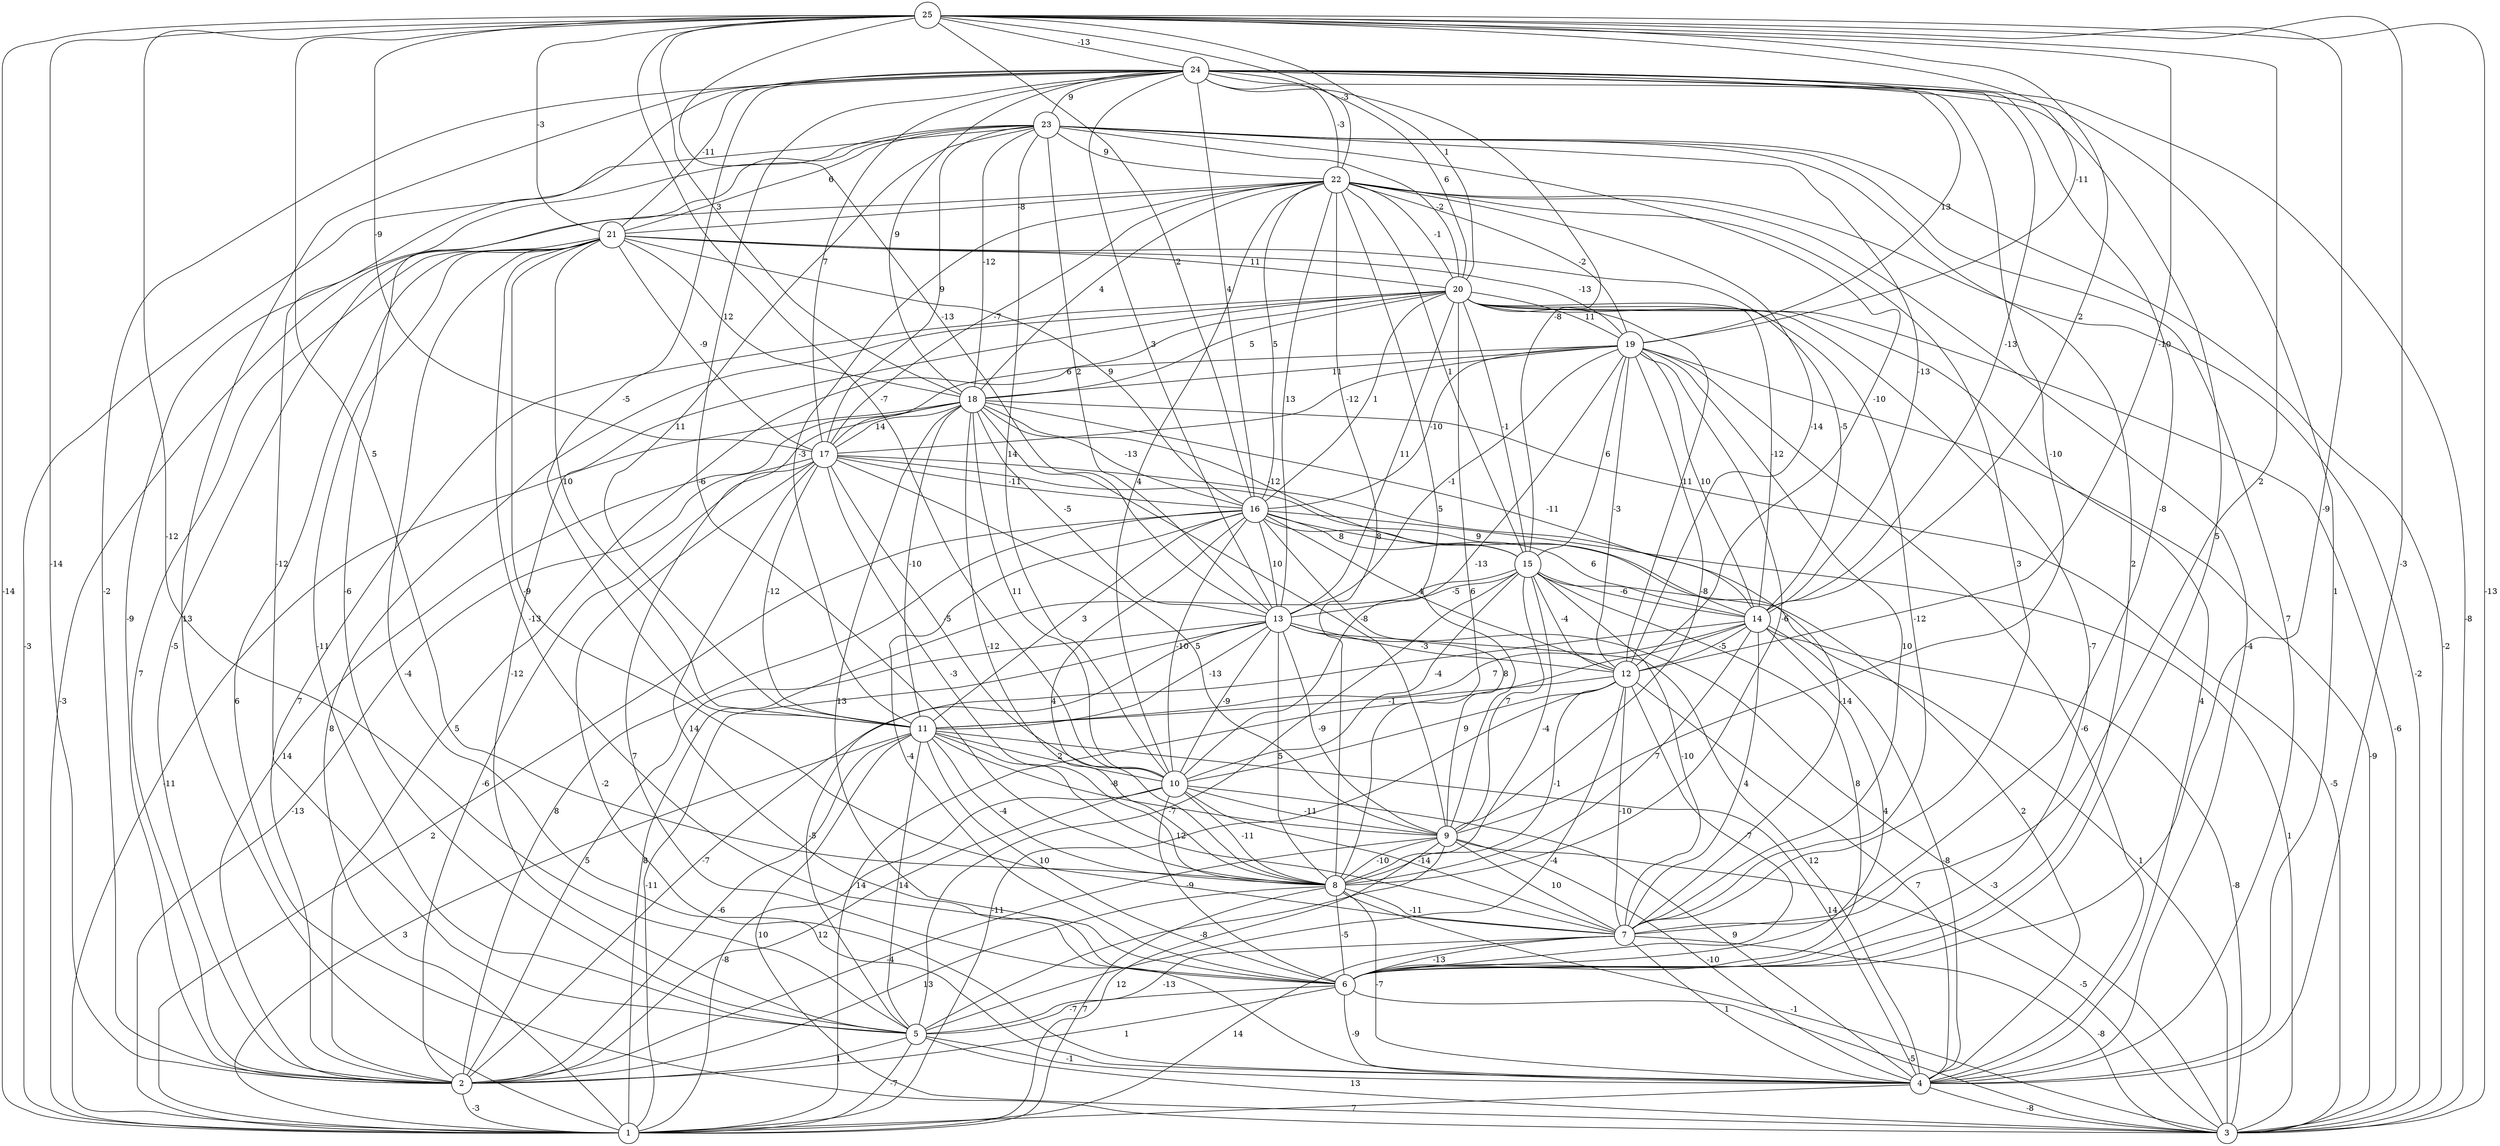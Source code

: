 graph { 
	 fontname="Helvetica,Arial,sans-serif" 
	 node [shape = circle]; 
	 25 -- 1 [label = "-14"];
	 25 -- 2 [label = "-14"];
	 25 -- 3 [label = "-13"];
	 25 -- 4 [label = "-3"];
	 25 -- 5 [label = "-12"];
	 25 -- 6 [label = "-9"];
	 25 -- 7 [label = "2"];
	 25 -- 8 [label = "5"];
	 25 -- 10 [label = "-7"];
	 25 -- 12 [label = "-10"];
	 25 -- 13 [label = "-13"];
	 25 -- 14 [label = "2"];
	 25 -- 16 [label = "2"];
	 25 -- 17 [label = "-9"];
	 25 -- 18 [label = "3"];
	 25 -- 19 [label = "-11"];
	 25 -- 20 [label = "1"];
	 25 -- 21 [label = "-3"];
	 25 -- 22 [label = "-3"];
	 25 -- 24 [label = "-13"];
	 24 -- 1 [label = "13"];
	 24 -- 2 [label = "-2"];
	 24 -- 3 [label = "-8"];
	 24 -- 4 [label = "1"];
	 24 -- 5 [label = "-12"];
	 24 -- 6 [label = "5"];
	 24 -- 7 [label = "-8"];
	 24 -- 8 [label = "-6"];
	 24 -- 9 [label = "-10"];
	 24 -- 11 [label = "-5"];
	 24 -- 13 [label = "3"];
	 24 -- 14 [label = "-13"];
	 24 -- 15 [label = "-8"];
	 24 -- 16 [label = "4"];
	 24 -- 17 [label = "7"];
	 24 -- 18 [label = "9"];
	 24 -- 19 [label = "13"];
	 24 -- 20 [label = "6"];
	 24 -- 21 [label = "-11"];
	 24 -- 22 [label = "-3"];
	 24 -- 23 [label = "9"];
	 23 -- 1 [label = "-3"];
	 23 -- 2 [label = "-9"];
	 23 -- 3 [label = "-2"];
	 23 -- 4 [label = "7"];
	 23 -- 5 [label = "-6"];
	 23 -- 6 [label = "2"];
	 23 -- 10 [label = "14"];
	 23 -- 11 [label = "11"];
	 23 -- 12 [label = "-10"];
	 23 -- 13 [label = "2"];
	 23 -- 14 [label = "-13"];
	 23 -- 17 [label = "9"];
	 23 -- 18 [label = "-12"];
	 23 -- 20 [label = "-2"];
	 23 -- 21 [label = "6"];
	 23 -- 22 [label = "9"];
	 22 -- 2 [label = "-5"];
	 22 -- 3 [label = "-2"];
	 22 -- 4 [label = "-4"];
	 22 -- 7 [label = "3"];
	 22 -- 8 [label = "8"];
	 22 -- 9 [label = "5"];
	 22 -- 10 [label = "4"];
	 22 -- 11 [label = "-3"];
	 22 -- 12 [label = "-14"];
	 22 -- 13 [label = "13"];
	 22 -- 15 [label = "1"];
	 22 -- 16 [label = "5"];
	 22 -- 17 [label = "-7"];
	 22 -- 18 [label = "4"];
	 22 -- 19 [label = "-2"];
	 22 -- 20 [label = "-1"];
	 22 -- 21 [label = "-8"];
	 21 -- 1 [label = "-3"];
	 21 -- 2 [label = "7"];
	 21 -- 3 [label = "6"];
	 21 -- 4 [label = "-4"];
	 21 -- 5 [label = "-11"];
	 21 -- 6 [label = "-13"];
	 21 -- 7 [label = "-9"];
	 21 -- 11 [label = "10"];
	 21 -- 14 [label = "-5"];
	 21 -- 16 [label = "9"];
	 21 -- 17 [label = "-9"];
	 21 -- 18 [label = "12"];
	 21 -- 19 [label = "-13"];
	 21 -- 20 [label = "11"];
	 20 -- 1 [label = "8"];
	 20 -- 2 [label = "7"];
	 20 -- 3 [label = "-6"];
	 20 -- 4 [label = "4"];
	 20 -- 5 [label = "-12"];
	 20 -- 6 [label = "-7"];
	 20 -- 7 [label = "-12"];
	 20 -- 8 [label = "6"];
	 20 -- 12 [label = "11"];
	 20 -- 13 [label = "11"];
	 20 -- 14 [label = "-12"];
	 20 -- 15 [label = "-1"];
	 20 -- 16 [label = "1"];
	 20 -- 17 [label = "6"];
	 20 -- 18 [label = "5"];
	 20 -- 19 [label = "11"];
	 19 -- 2 [label = "5"];
	 19 -- 3 [label = "-9"];
	 19 -- 4 [label = "-6"];
	 19 -- 7 [label = "10"];
	 19 -- 8 [label = "-6"];
	 19 -- 9 [label = "-8"];
	 19 -- 10 [label = "-13"];
	 19 -- 12 [label = "-3"];
	 19 -- 13 [label = "-1"];
	 19 -- 14 [label = "10"];
	 19 -- 15 [label = "6"];
	 19 -- 16 [label = "-10"];
	 19 -- 17 [label = "-12"];
	 19 -- 18 [label = "11"];
	 18 -- 1 [label = "-11"];
	 18 -- 2 [label = "14"];
	 18 -- 3 [label = "-5"];
	 18 -- 4 [label = "7"];
	 18 -- 6 [label = "13"];
	 18 -- 8 [label = "-12"];
	 18 -- 9 [label = "-8"];
	 18 -- 10 [label = "11"];
	 18 -- 11 [label = "-10"];
	 18 -- 13 [label = "-5"];
	 18 -- 14 [label = "-11"];
	 18 -- 15 [label = "-12"];
	 18 -- 16 [label = "-13"];
	 18 -- 17 [label = "14"];
	 17 -- 1 [label = "-13"];
	 17 -- 2 [label = "-6"];
	 17 -- 4 [label = "-2"];
	 17 -- 6 [label = "14"];
	 17 -- 7 [label = "-14"];
	 17 -- 8 [label = "-3"];
	 17 -- 9 [label = "5"];
	 17 -- 10 [label = "-5"];
	 17 -- 11 [label = "-12"];
	 17 -- 14 [label = "9"];
	 17 -- 16 [label = "-11"];
	 16 -- 1 [label = "2"];
	 16 -- 2 [label = "8"];
	 16 -- 3 [label = "1"];
	 16 -- 4 [label = "2"];
	 16 -- 6 [label = "-4"];
	 16 -- 8 [label = "4"];
	 16 -- 9 [label = "8"];
	 16 -- 10 [label = "-10"];
	 16 -- 11 [label = "3"];
	 16 -- 12 [label = "4"];
	 16 -- 13 [label = "10"];
	 16 -- 14 [label = "6"];
	 16 -- 15 [label = "8"];
	 15 -- 1 [label = "8"];
	 15 -- 3 [label = "1"];
	 15 -- 5 [label = "-7"];
	 15 -- 6 [label = "8"];
	 15 -- 7 [label = "-10"];
	 15 -- 8 [label = "-4"];
	 15 -- 9 [label = "7"];
	 15 -- 10 [label = "-4"];
	 15 -- 12 [label = "-4"];
	 15 -- 13 [label = "-5"];
	 15 -- 14 [label = "-6"];
	 14 -- 1 [label = "14"];
	 14 -- 2 [label = "-7"];
	 14 -- 3 [label = "-8"];
	 14 -- 4 [label = "-8"];
	 14 -- 6 [label = "4"];
	 14 -- 7 [label = "4"];
	 14 -- 8 [label = "7"];
	 14 -- 11 [label = "7"];
	 14 -- 12 [label = "-5"];
	 13 -- 1 [label = "-11"];
	 13 -- 2 [label = "5"];
	 13 -- 3 [label = "-3"];
	 13 -- 4 [label = "12"];
	 13 -- 5 [label = "-5"];
	 13 -- 8 [label = "5"];
	 13 -- 9 [label = "-9"];
	 13 -- 10 [label = "-9"];
	 13 -- 11 [label = "-13"];
	 13 -- 12 [label = "-3"];
	 12 -- 1 [label = "-11"];
	 12 -- 4 [label = "7"];
	 12 -- 5 [label = "-4"];
	 12 -- 6 [label = "-7"];
	 12 -- 7 [label = "-10"];
	 12 -- 8 [label = "-1"];
	 12 -- 10 [label = "9"];
	 12 -- 11 [label = "-1"];
	 11 -- 1 [label = "3"];
	 11 -- 2 [label = "-6"];
	 11 -- 3 [label = "10"];
	 11 -- 4 [label = "14"];
	 11 -- 5 [label = "14"];
	 11 -- 6 [label = "10"];
	 11 -- 7 [label = "12"];
	 11 -- 8 [label = "-4"];
	 11 -- 9 [label = "-8"];
	 11 -- 10 [label = "2"];
	 10 -- 1 [label = "-8"];
	 10 -- 2 [label = "12"];
	 10 -- 4 [label = "9"];
	 10 -- 6 [label = "-9"];
	 10 -- 7 [label = "-14"];
	 10 -- 8 [label = "-11"];
	 10 -- 9 [label = "-11"];
	 9 -- 1 [label = "12"];
	 9 -- 2 [label = "-4"];
	 9 -- 3 [label = "-5"];
	 9 -- 4 [label = "-10"];
	 9 -- 5 [label = "-8"];
	 9 -- 7 [label = "10"];
	 9 -- 8 [label = "-10"];
	 8 -- 1 [label = "7"];
	 8 -- 2 [label = "13"];
	 8 -- 3 [label = "-1"];
	 8 -- 4 [label = "-7"];
	 8 -- 6 [label = "-5"];
	 8 -- 7 [label = "-11"];
	 7 -- 1 [label = "14"];
	 7 -- 3 [label = "-8"];
	 7 -- 4 [label = "1"];
	 7 -- 5 [label = "-13"];
	 7 -- 6 [label = "-13"];
	 6 -- 2 [label = "1"];
	 6 -- 3 [label = "-5"];
	 6 -- 4 [label = "-9"];
	 6 -- 5 [label = "-7"];
	 5 -- 1 [label = "-7"];
	 5 -- 2 [label = "1"];
	 5 -- 3 [label = "13"];
	 5 -- 4 [label = "-1"];
	 4 -- 1 [label = "7"];
	 4 -- 3 [label = "-8"];
	 2 -- 1 [label = "-3"];
	 1;
	 2;
	 3;
	 4;
	 5;
	 6;
	 7;
	 8;
	 9;
	 10;
	 11;
	 12;
	 13;
	 14;
	 15;
	 16;
	 17;
	 18;
	 19;
	 20;
	 21;
	 22;
	 23;
	 24;
	 25;
}
